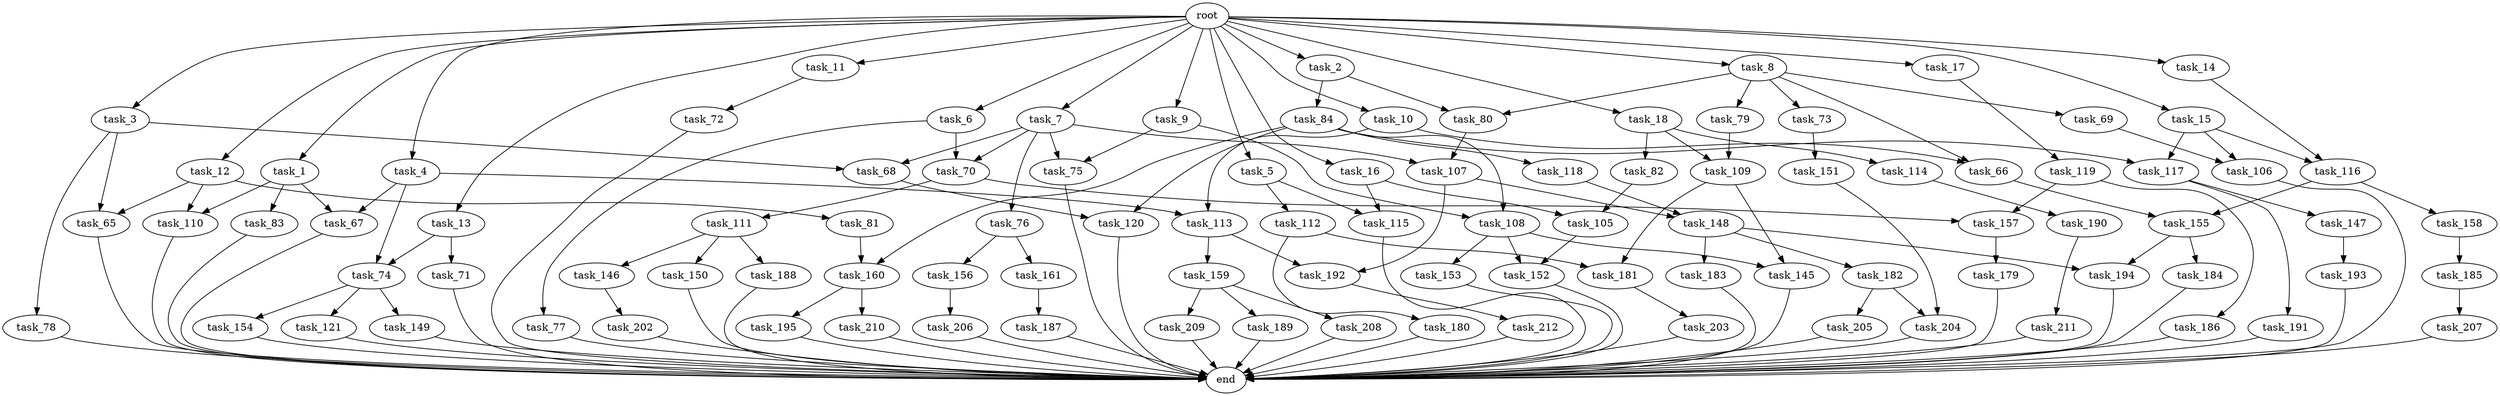 digraph G {
  root [size="0.000000"];
  task_1 [size="1024.000000"];
  task_2 [size="1024.000000"];
  task_3 [size="1024.000000"];
  task_4 [size="1024.000000"];
  task_5 [size="1024.000000"];
  task_6 [size="1024.000000"];
  task_7 [size="1024.000000"];
  task_8 [size="1024.000000"];
  task_9 [size="1024.000000"];
  task_10 [size="1024.000000"];
  task_11 [size="1024.000000"];
  task_12 [size="1024.000000"];
  task_13 [size="1024.000000"];
  task_14 [size="1024.000000"];
  task_15 [size="1024.000000"];
  task_16 [size="1024.000000"];
  task_17 [size="1024.000000"];
  task_18 [size="1024.000000"];
  task_65 [size="171798691840.000000"];
  task_66 [size="1408749273088.000000"];
  task_67 [size="1005022347264.000000"];
  task_68 [size="687194767360.000000"];
  task_69 [size="858993459200.000000"];
  task_70 [size="764504178688.000000"];
  task_71 [size="695784701952.000000"];
  task_72 [size="549755813888.000000"];
  task_73 [size="858993459200.000000"];
  task_74 [size="1005022347264.000000"];
  task_75 [size="584115552256.000000"];
  task_76 [size="549755813888.000000"];
  task_77 [size="214748364800.000000"];
  task_78 [size="137438953472.000000"];
  task_79 [size="858993459200.000000"];
  task_80 [size="936302870528.000000"];
  task_81 [size="34359738368.000000"];
  task_82 [size="549755813888.000000"];
  task_83 [size="695784701952.000000"];
  task_84 [size="77309411328.000000"];
  task_105 [size="455266533376.000000"];
  task_106 [size="1005022347264.000000"];
  task_107 [size="1099511627776.000000"];
  task_108 [size="455266533376.000000"];
  task_109 [size="1245540515840.000000"];
  task_110 [size="730144440320.000000"];
  task_111 [size="549755813888.000000"];
  task_112 [size="695784701952.000000"];
  task_113 [size="858993459200.000000"];
  task_114 [size="549755813888.000000"];
  task_115 [size="730144440320.000000"];
  task_116 [size="618475290624.000000"];
  task_117 [size="730144440320.000000"];
  task_118 [size="420906795008.000000"];
  task_119 [size="214748364800.000000"];
  task_120 [size="635655159808.000000"];
  task_121 [size="420906795008.000000"];
  task_145 [size="68719476736.000000"];
  task_146 [size="34359738368.000000"];
  task_147 [size="420906795008.000000"];
  task_148 [size="635655159808.000000"];
  task_149 [size="420906795008.000000"];
  task_150 [size="34359738368.000000"];
  task_151 [size="695784701952.000000"];
  task_152 [size="249108103168.000000"];
  task_153 [size="34359738368.000000"];
  task_154 [size="420906795008.000000"];
  task_155 [size="1554778161152.000000"];
  task_156 [size="309237645312.000000"];
  task_157 [size="858993459200.000000"];
  task_158 [size="695784701952.000000"];
  task_159 [size="309237645312.000000"];
  task_160 [size="455266533376.000000"];
  task_161 [size="309237645312.000000"];
  task_179 [size="309237645312.000000"];
  task_180 [size="309237645312.000000"];
  task_181 [size="343597383680.000000"];
  task_182 [size="695784701952.000000"];
  task_183 [size="695784701952.000000"];
  task_184 [size="34359738368.000000"];
  task_185 [size="420906795008.000000"];
  task_186 [size="309237645312.000000"];
  task_187 [size="34359738368.000000"];
  task_188 [size="34359738368.000000"];
  task_189 [size="214748364800.000000"];
  task_190 [size="214748364800.000000"];
  task_191 [size="420906795008.000000"];
  task_192 [size="523986010112.000000"];
  task_193 [size="214748364800.000000"];
  task_194 [size="730144440320.000000"];
  task_195 [size="309237645312.000000"];
  task_202 [size="309237645312.000000"];
  task_203 [size="214748364800.000000"];
  task_204 [size="841813590016.000000"];
  task_205 [size="420906795008.000000"];
  task_206 [size="137438953472.000000"];
  task_207 [size="214748364800.000000"];
  task_208 [size="214748364800.000000"];
  task_209 [size="214748364800.000000"];
  task_210 [size="309237645312.000000"];
  task_211 [size="858993459200.000000"];
  task_212 [size="695784701952.000000"];
  end [size="0.000000"];

  root -> task_1 [size="1.000000"];
  root -> task_2 [size="1.000000"];
  root -> task_3 [size="1.000000"];
  root -> task_4 [size="1.000000"];
  root -> task_5 [size="1.000000"];
  root -> task_6 [size="1.000000"];
  root -> task_7 [size="1.000000"];
  root -> task_8 [size="1.000000"];
  root -> task_9 [size="1.000000"];
  root -> task_10 [size="1.000000"];
  root -> task_11 [size="1.000000"];
  root -> task_12 [size="1.000000"];
  root -> task_13 [size="1.000000"];
  root -> task_14 [size="1.000000"];
  root -> task_15 [size="1.000000"];
  root -> task_16 [size="1.000000"];
  root -> task_17 [size="1.000000"];
  root -> task_18 [size="1.000000"];
  task_1 -> task_67 [size="679477248.000000"];
  task_1 -> task_83 [size="679477248.000000"];
  task_1 -> task_110 [size="679477248.000000"];
  task_2 -> task_80 [size="75497472.000000"];
  task_2 -> task_84 [size="75497472.000000"];
  task_3 -> task_65 [size="134217728.000000"];
  task_3 -> task_68 [size="134217728.000000"];
  task_3 -> task_78 [size="134217728.000000"];
  task_4 -> task_67 [size="301989888.000000"];
  task_4 -> task_74 [size="301989888.000000"];
  task_4 -> task_113 [size="301989888.000000"];
  task_5 -> task_112 [size="679477248.000000"];
  task_5 -> task_115 [size="679477248.000000"];
  task_6 -> task_70 [size="209715200.000000"];
  task_6 -> task_77 [size="209715200.000000"];
  task_7 -> task_68 [size="536870912.000000"];
  task_7 -> task_70 [size="536870912.000000"];
  task_7 -> task_75 [size="536870912.000000"];
  task_7 -> task_76 [size="536870912.000000"];
  task_7 -> task_107 [size="536870912.000000"];
  task_8 -> task_66 [size="838860800.000000"];
  task_8 -> task_69 [size="838860800.000000"];
  task_8 -> task_73 [size="838860800.000000"];
  task_8 -> task_79 [size="838860800.000000"];
  task_8 -> task_80 [size="838860800.000000"];
  task_9 -> task_75 [size="33554432.000000"];
  task_9 -> task_108 [size="33554432.000000"];
  task_10 -> task_66 [size="536870912.000000"];
  task_10 -> task_113 [size="536870912.000000"];
  task_11 -> task_72 [size="536870912.000000"];
  task_12 -> task_65 [size="33554432.000000"];
  task_12 -> task_81 [size="33554432.000000"];
  task_12 -> task_110 [size="33554432.000000"];
  task_13 -> task_71 [size="679477248.000000"];
  task_13 -> task_74 [size="679477248.000000"];
  task_14 -> task_116 [size="301989888.000000"];
  task_15 -> task_106 [size="301989888.000000"];
  task_15 -> task_116 [size="301989888.000000"];
  task_15 -> task_117 [size="301989888.000000"];
  task_16 -> task_105 [size="33554432.000000"];
  task_16 -> task_115 [size="33554432.000000"];
  task_17 -> task_119 [size="209715200.000000"];
  task_18 -> task_82 [size="536870912.000000"];
  task_18 -> task_109 [size="536870912.000000"];
  task_18 -> task_114 [size="536870912.000000"];
  task_65 -> end [size="1.000000"];
  task_66 -> task_155 [size="838860800.000000"];
  task_67 -> end [size="1.000000"];
  task_68 -> task_120 [size="209715200.000000"];
  task_69 -> task_106 [size="679477248.000000"];
  task_70 -> task_111 [size="536870912.000000"];
  task_70 -> task_157 [size="536870912.000000"];
  task_71 -> end [size="1.000000"];
  task_72 -> end [size="1.000000"];
  task_73 -> task_151 [size="679477248.000000"];
  task_74 -> task_121 [size="411041792.000000"];
  task_74 -> task_149 [size="411041792.000000"];
  task_74 -> task_154 [size="411041792.000000"];
  task_75 -> end [size="1.000000"];
  task_76 -> task_156 [size="301989888.000000"];
  task_76 -> task_161 [size="301989888.000000"];
  task_77 -> end [size="1.000000"];
  task_78 -> end [size="1.000000"];
  task_79 -> task_109 [size="679477248.000000"];
  task_80 -> task_107 [size="536870912.000000"];
  task_81 -> task_160 [size="33554432.000000"];
  task_82 -> task_105 [size="411041792.000000"];
  task_83 -> end [size="1.000000"];
  task_84 -> task_108 [size="411041792.000000"];
  task_84 -> task_117 [size="411041792.000000"];
  task_84 -> task_118 [size="411041792.000000"];
  task_84 -> task_120 [size="411041792.000000"];
  task_84 -> task_160 [size="411041792.000000"];
  task_105 -> task_152 [size="209715200.000000"];
  task_106 -> end [size="1.000000"];
  task_107 -> task_148 [size="209715200.000000"];
  task_107 -> task_192 [size="209715200.000000"];
  task_108 -> task_145 [size="33554432.000000"];
  task_108 -> task_152 [size="33554432.000000"];
  task_108 -> task_153 [size="33554432.000000"];
  task_109 -> task_145 [size="33554432.000000"];
  task_109 -> task_181 [size="33554432.000000"];
  task_110 -> end [size="1.000000"];
  task_111 -> task_146 [size="33554432.000000"];
  task_111 -> task_150 [size="33554432.000000"];
  task_111 -> task_188 [size="33554432.000000"];
  task_112 -> task_180 [size="301989888.000000"];
  task_112 -> task_181 [size="301989888.000000"];
  task_113 -> task_159 [size="301989888.000000"];
  task_113 -> task_192 [size="301989888.000000"];
  task_114 -> task_190 [size="209715200.000000"];
  task_115 -> end [size="1.000000"];
  task_116 -> task_155 [size="679477248.000000"];
  task_116 -> task_158 [size="679477248.000000"];
  task_117 -> task_147 [size="411041792.000000"];
  task_117 -> task_191 [size="411041792.000000"];
  task_118 -> task_148 [size="411041792.000000"];
  task_119 -> task_157 [size="301989888.000000"];
  task_119 -> task_186 [size="301989888.000000"];
  task_120 -> end [size="1.000000"];
  task_121 -> end [size="1.000000"];
  task_145 -> end [size="1.000000"];
  task_146 -> task_202 [size="301989888.000000"];
  task_147 -> task_193 [size="209715200.000000"];
  task_148 -> task_182 [size="679477248.000000"];
  task_148 -> task_183 [size="679477248.000000"];
  task_148 -> task_194 [size="679477248.000000"];
  task_149 -> end [size="1.000000"];
  task_150 -> end [size="1.000000"];
  task_151 -> task_204 [size="411041792.000000"];
  task_152 -> end [size="1.000000"];
  task_153 -> end [size="1.000000"];
  task_154 -> end [size="1.000000"];
  task_155 -> task_184 [size="33554432.000000"];
  task_155 -> task_194 [size="33554432.000000"];
  task_156 -> task_206 [size="134217728.000000"];
  task_157 -> task_179 [size="301989888.000000"];
  task_158 -> task_185 [size="411041792.000000"];
  task_159 -> task_189 [size="209715200.000000"];
  task_159 -> task_208 [size="209715200.000000"];
  task_159 -> task_209 [size="209715200.000000"];
  task_160 -> task_195 [size="301989888.000000"];
  task_160 -> task_210 [size="301989888.000000"];
  task_161 -> task_187 [size="33554432.000000"];
  task_179 -> end [size="1.000000"];
  task_180 -> end [size="1.000000"];
  task_181 -> task_203 [size="209715200.000000"];
  task_182 -> task_204 [size="411041792.000000"];
  task_182 -> task_205 [size="411041792.000000"];
  task_183 -> end [size="1.000000"];
  task_184 -> end [size="1.000000"];
  task_185 -> task_207 [size="209715200.000000"];
  task_186 -> end [size="1.000000"];
  task_187 -> end [size="1.000000"];
  task_188 -> end [size="1.000000"];
  task_189 -> end [size="1.000000"];
  task_190 -> task_211 [size="838860800.000000"];
  task_191 -> end [size="1.000000"];
  task_192 -> task_212 [size="679477248.000000"];
  task_193 -> end [size="1.000000"];
  task_194 -> end [size="1.000000"];
  task_195 -> end [size="1.000000"];
  task_202 -> end [size="1.000000"];
  task_203 -> end [size="1.000000"];
  task_204 -> end [size="1.000000"];
  task_205 -> end [size="1.000000"];
  task_206 -> end [size="1.000000"];
  task_207 -> end [size="1.000000"];
  task_208 -> end [size="1.000000"];
  task_209 -> end [size="1.000000"];
  task_210 -> end [size="1.000000"];
  task_211 -> end [size="1.000000"];
  task_212 -> end [size="1.000000"];
}
